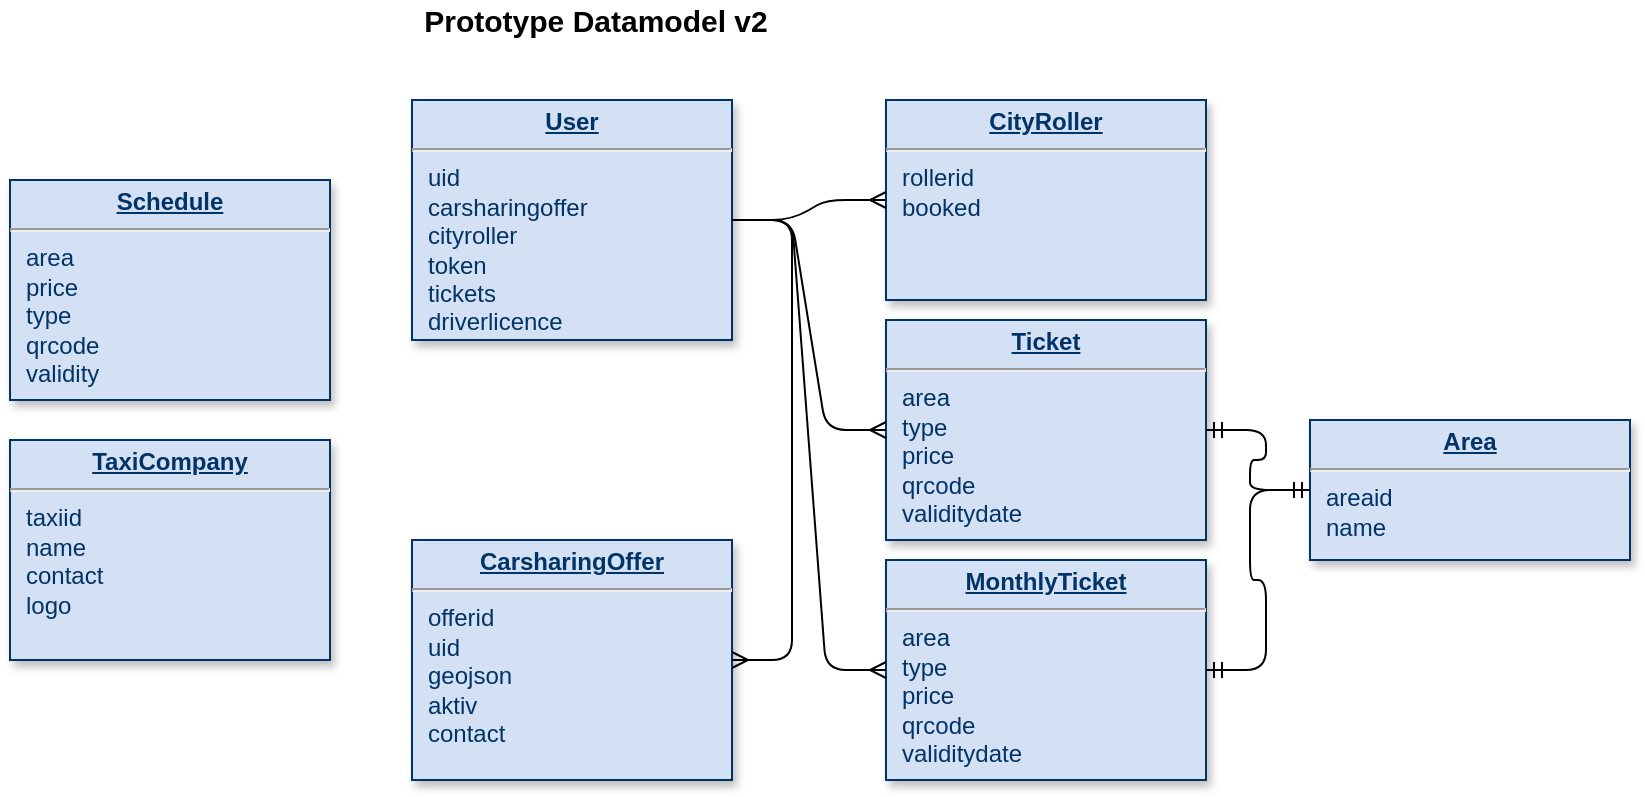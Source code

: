 <mxfile version="13.0.3" type="device"><diagram name="Page-1" id="efa7a0a1-bf9b-a30e-e6df-94a7791c09e9"><mxGraphModel dx="946" dy="680" grid="1" gridSize="10" guides="1" tooltips="1" connect="1" arrows="1" fold="1" page="1" pageScale="1" pageWidth="826" pageHeight="1169" background="#ffffff" math="0" shadow="0"><root><mxCell id="0"/><mxCell id="1" parent="0"/><mxCell id="19" value="&lt;p style=&quot;margin: 0px ; margin-top: 4px ; text-align: center ; text-decoration: underline&quot;&gt;&lt;strong&gt;CarsharingOffer&lt;/strong&gt;&lt;/p&gt;&lt;hr&gt;&lt;p style=&quot;margin: 0px ; margin-left: 8px&quot;&gt;offerid&lt;/p&gt;&lt;p style=&quot;margin: 0px ; margin-left: 8px&quot;&gt;uid&lt;/p&gt;&lt;p style=&quot;margin: 0px ; margin-left: 8px&quot;&gt;geojson&lt;/p&gt;&lt;p style=&quot;margin: 0px ; margin-left: 8px&quot;&gt;aktiv&lt;/p&gt;&lt;p style=&quot;margin: 0px ; margin-left: 8px&quot;&gt;contact&lt;/p&gt;" style="verticalAlign=top;align=left;overflow=fill;fontSize=12;fontFamily=Helvetica;html=1;strokeColor=#003366;shadow=1;fillColor=#D4E1F5;fontColor=#003366" parent="1" vertex="1"><mxGeometry x="321.0" y="280.0" width="160" height="120" as="geometry"/></mxCell><mxCell id="21" value="&lt;p style=&quot;margin: 4px 0px 0px ; text-align: center ; text-decoration: underline&quot;&gt;&lt;strong&gt;Ticket&lt;/strong&gt;&lt;/p&gt;&lt;hr&gt;&lt;p style=&quot;margin: 0px 0px 0px 8px&quot;&gt;area&lt;/p&gt;&lt;p style=&quot;margin: 0px 0px 0px 8px&quot;&gt;type&lt;/p&gt;&lt;p style=&quot;margin: 0px 0px 0px 8px&quot;&gt;price&lt;/p&gt;&lt;p style=&quot;margin: 0px 0px 0px 8px&quot;&gt;qrcode&lt;/p&gt;&lt;p style=&quot;margin: 0px 0px 0px 8px&quot;&gt;validitydate&lt;br&gt;&lt;/p&gt;" style="verticalAlign=top;align=left;overflow=fill;fontSize=12;fontFamily=Helvetica;html=1;strokeColor=#003366;shadow=1;fillColor=#D4E1F5;fontColor=#003366" parent="1" vertex="1"><mxGeometry x="558" y="170" width="160" height="110" as="geometry"/></mxCell><mxCell id="23" value="&lt;p style=&quot;margin: 0px ; margin-top: 4px ; text-align: center ; text-decoration: underline&quot;&gt;&lt;strong&gt;CityRoller&lt;/strong&gt;&lt;/p&gt;&lt;hr&gt;&lt;p style=&quot;margin: 0px ; margin-left: 8px&quot;&gt;rollerid&lt;/p&gt;&lt;p style=&quot;margin: 0px ; margin-left: 8px&quot;&gt;booked&lt;/p&gt;" style="verticalAlign=top;align=left;overflow=fill;fontSize=12;fontFamily=Helvetica;html=1;strokeColor=#003366;shadow=1;fillColor=#D4E1F5;fontColor=#003366" parent="1" vertex="1"><mxGeometry x="558.0" y="60.0" width="160" height="100" as="geometry"/></mxCell><mxCell id="25" value="&lt;p style=&quot;margin: 0px ; margin-top: 4px ; text-align: center ; text-decoration: underline&quot;&gt;&lt;strong&gt;User&lt;/strong&gt;&lt;/p&gt;&lt;hr&gt;&lt;p style=&quot;margin: 0px ; margin-left: 8px&quot;&gt;uid&lt;/p&gt;&lt;p style=&quot;margin: 0px ; margin-left: 8px&quot;&gt;carsharingoffer&lt;/p&gt;&lt;p style=&quot;margin: 0px ; margin-left: 8px&quot;&gt;cityroller&lt;/p&gt;&lt;p style=&quot;margin: 0px ; margin-left: 8px&quot;&gt;token&lt;/p&gt;&lt;p style=&quot;margin: 0px ; margin-left: 8px&quot;&gt;tickets&lt;/p&gt;&lt;p style=&quot;margin: 0px ; margin-left: 8px&quot;&gt;driverlicence&lt;/p&gt;" style="verticalAlign=top;align=left;overflow=fill;fontSize=12;fontFamily=Helvetica;html=1;strokeColor=#003366;shadow=1;fillColor=#D4E1F5;fontColor=#003366" parent="1" vertex="1"><mxGeometry x="321" y="60" width="160" height="120" as="geometry"/></mxCell><mxCell id="9Pb10DDQN19uWERJR6h4-26" value="" style="edgeStyle=entityRelationEdgeStyle;fontSize=12;html=1;endArrow=ERmany;" parent="1" source="25" target="19" edge="1"><mxGeometry width="100" height="100" relative="1" as="geometry"><mxPoint x="148" y="388.36" as="sourcePoint"/><mxPoint x="308" y="180" as="targetPoint"/></mxGeometry></mxCell><mxCell id="9Pb10DDQN19uWERJR6h4-27" value="" style="edgeStyle=entityRelationEdgeStyle;fontSize=12;html=1;endArrow=ERmany;" parent="1" source="25" target="21" edge="1"><mxGeometry width="100" height="100" relative="1" as="geometry"><mxPoint x="318" y="150.0" as="sourcePoint"/><mxPoint x="258" y="130.0" as="targetPoint"/></mxGeometry></mxCell><mxCell id="9Pb10DDQN19uWERJR6h4-28" value="" style="edgeStyle=entityRelationEdgeStyle;fontSize=12;html=1;endArrow=ERmany;" parent="1" source="25" target="23" edge="1"><mxGeometry width="100" height="100" relative="1" as="geometry"><mxPoint x="478" y="150.0" as="sourcePoint"/><mxPoint x="478" y="370.0" as="targetPoint"/></mxGeometry></mxCell><mxCell id="9Pb10DDQN19uWERJR6h4-30" value="&lt;p style=&quot;margin: 4px 0px 0px ; text-align: center ; text-decoration: underline&quot;&gt;&lt;strong&gt;TaxiCompany&lt;/strong&gt;&lt;/p&gt;&lt;hr&gt;&lt;p style=&quot;margin: 0px 0px 0px 8px&quot;&gt;taxiid&lt;/p&gt;&lt;p style=&quot;margin: 0px 0px 0px 8px&quot;&gt;name&lt;/p&gt;&lt;p style=&quot;margin: 0px 0px 0px 8px&quot;&gt;contact&lt;/p&gt;&lt;p style=&quot;margin: 0px 0px 0px 8px&quot;&gt;logo&lt;/p&gt;" style="verticalAlign=top;align=left;overflow=fill;fontSize=12;fontFamily=Helvetica;html=1;strokeColor=#003366;shadow=1;fillColor=#D4E1F5;fontColor=#003366" parent="1" vertex="1"><mxGeometry x="120" y="230" width="160" height="110" as="geometry"/></mxCell><mxCell id="9Pb10DDQN19uWERJR6h4-31" value="&lt;p style=&quot;margin: 4px 0px 0px ; text-align: center ; text-decoration: underline&quot;&gt;&lt;strong&gt;Schedule&lt;/strong&gt;&lt;/p&gt;&lt;hr&gt;&lt;p style=&quot;margin: 0px 0px 0px 8px&quot;&gt;area&lt;/p&gt;&lt;p style=&quot;margin: 0px 0px 0px 8px&quot;&gt;price&lt;/p&gt;&lt;p style=&quot;margin: 0px 0px 0px 8px&quot;&gt;type&lt;/p&gt;&lt;p style=&quot;margin: 0px 0px 0px 8px&quot;&gt;qrcode&lt;/p&gt;&lt;p style=&quot;margin: 0px 0px 0px 8px&quot;&gt;validity&lt;/p&gt;" style="verticalAlign=top;align=left;overflow=fill;fontSize=12;fontFamily=Helvetica;html=1;strokeColor=#003366;shadow=1;fillColor=#D4E1F5;fontColor=#003366" parent="1" vertex="1"><mxGeometry x="120" y="100" width="160" height="110" as="geometry"/></mxCell><mxCell id="9Pb10DDQN19uWERJR6h4-32" value="&lt;p style=&quot;margin: 4px 0px 0px ; text-align: center ; text-decoration: underline&quot;&gt;&lt;strong&gt;MonthlyTicket&lt;/strong&gt;&lt;/p&gt;&lt;hr&gt;&lt;p style=&quot;margin: 0px 0px 0px 8px&quot;&gt;area&lt;/p&gt;&lt;p style=&quot;margin: 0px 0px 0px 8px&quot;&gt;type&lt;/p&gt;&lt;p style=&quot;margin: 0px 0px 0px 8px&quot;&gt;price&lt;/p&gt;&lt;p style=&quot;margin: 0px 0px 0px 8px&quot;&gt;qrcode&lt;/p&gt;&lt;p style=&quot;margin: 0px 0px 0px 8px&quot;&gt;validitydate&lt;br&gt;&lt;/p&gt;" style="verticalAlign=top;align=left;overflow=fill;fontSize=12;fontFamily=Helvetica;html=1;strokeColor=#003366;shadow=1;fillColor=#D4E1F5;fontColor=#003366" parent="1" vertex="1"><mxGeometry x="558" y="290" width="160" height="110" as="geometry"/></mxCell><mxCell id="9Pb10DDQN19uWERJR6h4-33" value="" style="edgeStyle=entityRelationEdgeStyle;fontSize=12;html=1;endArrow=ERmany;" parent="1" source="25" target="9Pb10DDQN19uWERJR6h4-32" edge="1"><mxGeometry width="100" height="100" relative="1" as="geometry"><mxPoint x="491" y="150.0" as="sourcePoint"/><mxPoint x="568" y="235" as="targetPoint"/></mxGeometry></mxCell><mxCell id="9Pb10DDQN19uWERJR6h4-34" value="Prototype Datamodel v2" style="text;html=1;strokeColor=none;fillColor=none;align=center;verticalAlign=middle;whiteSpace=wrap;rounded=0;fontSize=15;fontStyle=1" parent="1" vertex="1"><mxGeometry x="287" y="10" width="252" height="20" as="geometry"/></mxCell><mxCell id="PXHrzC8tGlLnKlby4fuQ-25" value="&lt;p style=&quot;margin: 4px 0px 0px ; text-align: center ; text-decoration: underline&quot;&gt;&lt;b&gt;Area&lt;/b&gt;&lt;/p&gt;&lt;hr&gt;&lt;p style=&quot;margin: 0px 0px 0px 8px&quot;&gt;areaid&lt;/p&gt;&lt;p style=&quot;margin: 0px 0px 0px 8px&quot;&gt;name&lt;/p&gt;" style="verticalAlign=top;align=left;overflow=fill;fontSize=12;fontFamily=Helvetica;html=1;strokeColor=#003366;shadow=1;fillColor=#D4E1F5;fontColor=#003366" parent="1" vertex="1"><mxGeometry x="770" y="220" width="160" height="70" as="geometry"/></mxCell><mxCell id="PXHrzC8tGlLnKlby4fuQ-28" value="" style="edgeStyle=entityRelationEdgeStyle;fontSize=12;html=1;endArrow=ERmandOne;startArrow=ERmandOne;" parent="1" source="9Pb10DDQN19uWERJR6h4-32" target="PXHrzC8tGlLnKlby4fuQ-25" edge="1"><mxGeometry width="100" height="100" relative="1" as="geometry"><mxPoint x="790" y="350" as="sourcePoint"/><mxPoint x="510" y="300" as="targetPoint"/></mxGeometry></mxCell><mxCell id="PXHrzC8tGlLnKlby4fuQ-29" value="" style="edgeStyle=entityRelationEdgeStyle;fontSize=12;html=1;endArrow=ERmandOne;startArrow=ERmandOne;" parent="1" source="21" target="PXHrzC8tGlLnKlby4fuQ-25" edge="1"><mxGeometry width="100" height="100" relative="1" as="geometry"><mxPoint x="728" y="355" as="sourcePoint"/><mxPoint x="780" y="265" as="targetPoint"/></mxGeometry></mxCell></root></mxGraphModel></diagram></mxfile>